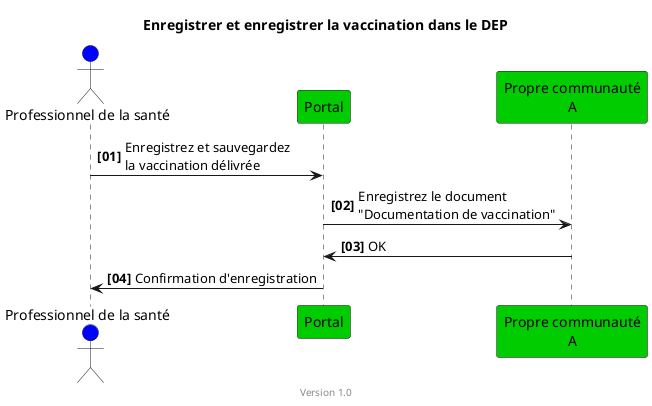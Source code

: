 @startuml
title Enregistrer et enregistrer la vaccination dans le DEP
footer Version 1.0
skinparam responseMessageBelowArrow true
scale max 800 width

actor "Professionnel de la santé" AS Docteur #blue
participant "Portal" #00CC00
participant "Propre communauté\nA" #00CC00

autonumber "<b>[00]"
Docteur -> "Portal": Enregistrez et sauvegardez\nla vaccination délivrée
"Portal" -> "Propre communauté\nA": Enregistrez le document\n"Documentation de vaccination"
"Propre communauté\nA" -> "Portal": OK

"Portal" -> Docteur: Confirmation d'enregistration

@enduml
